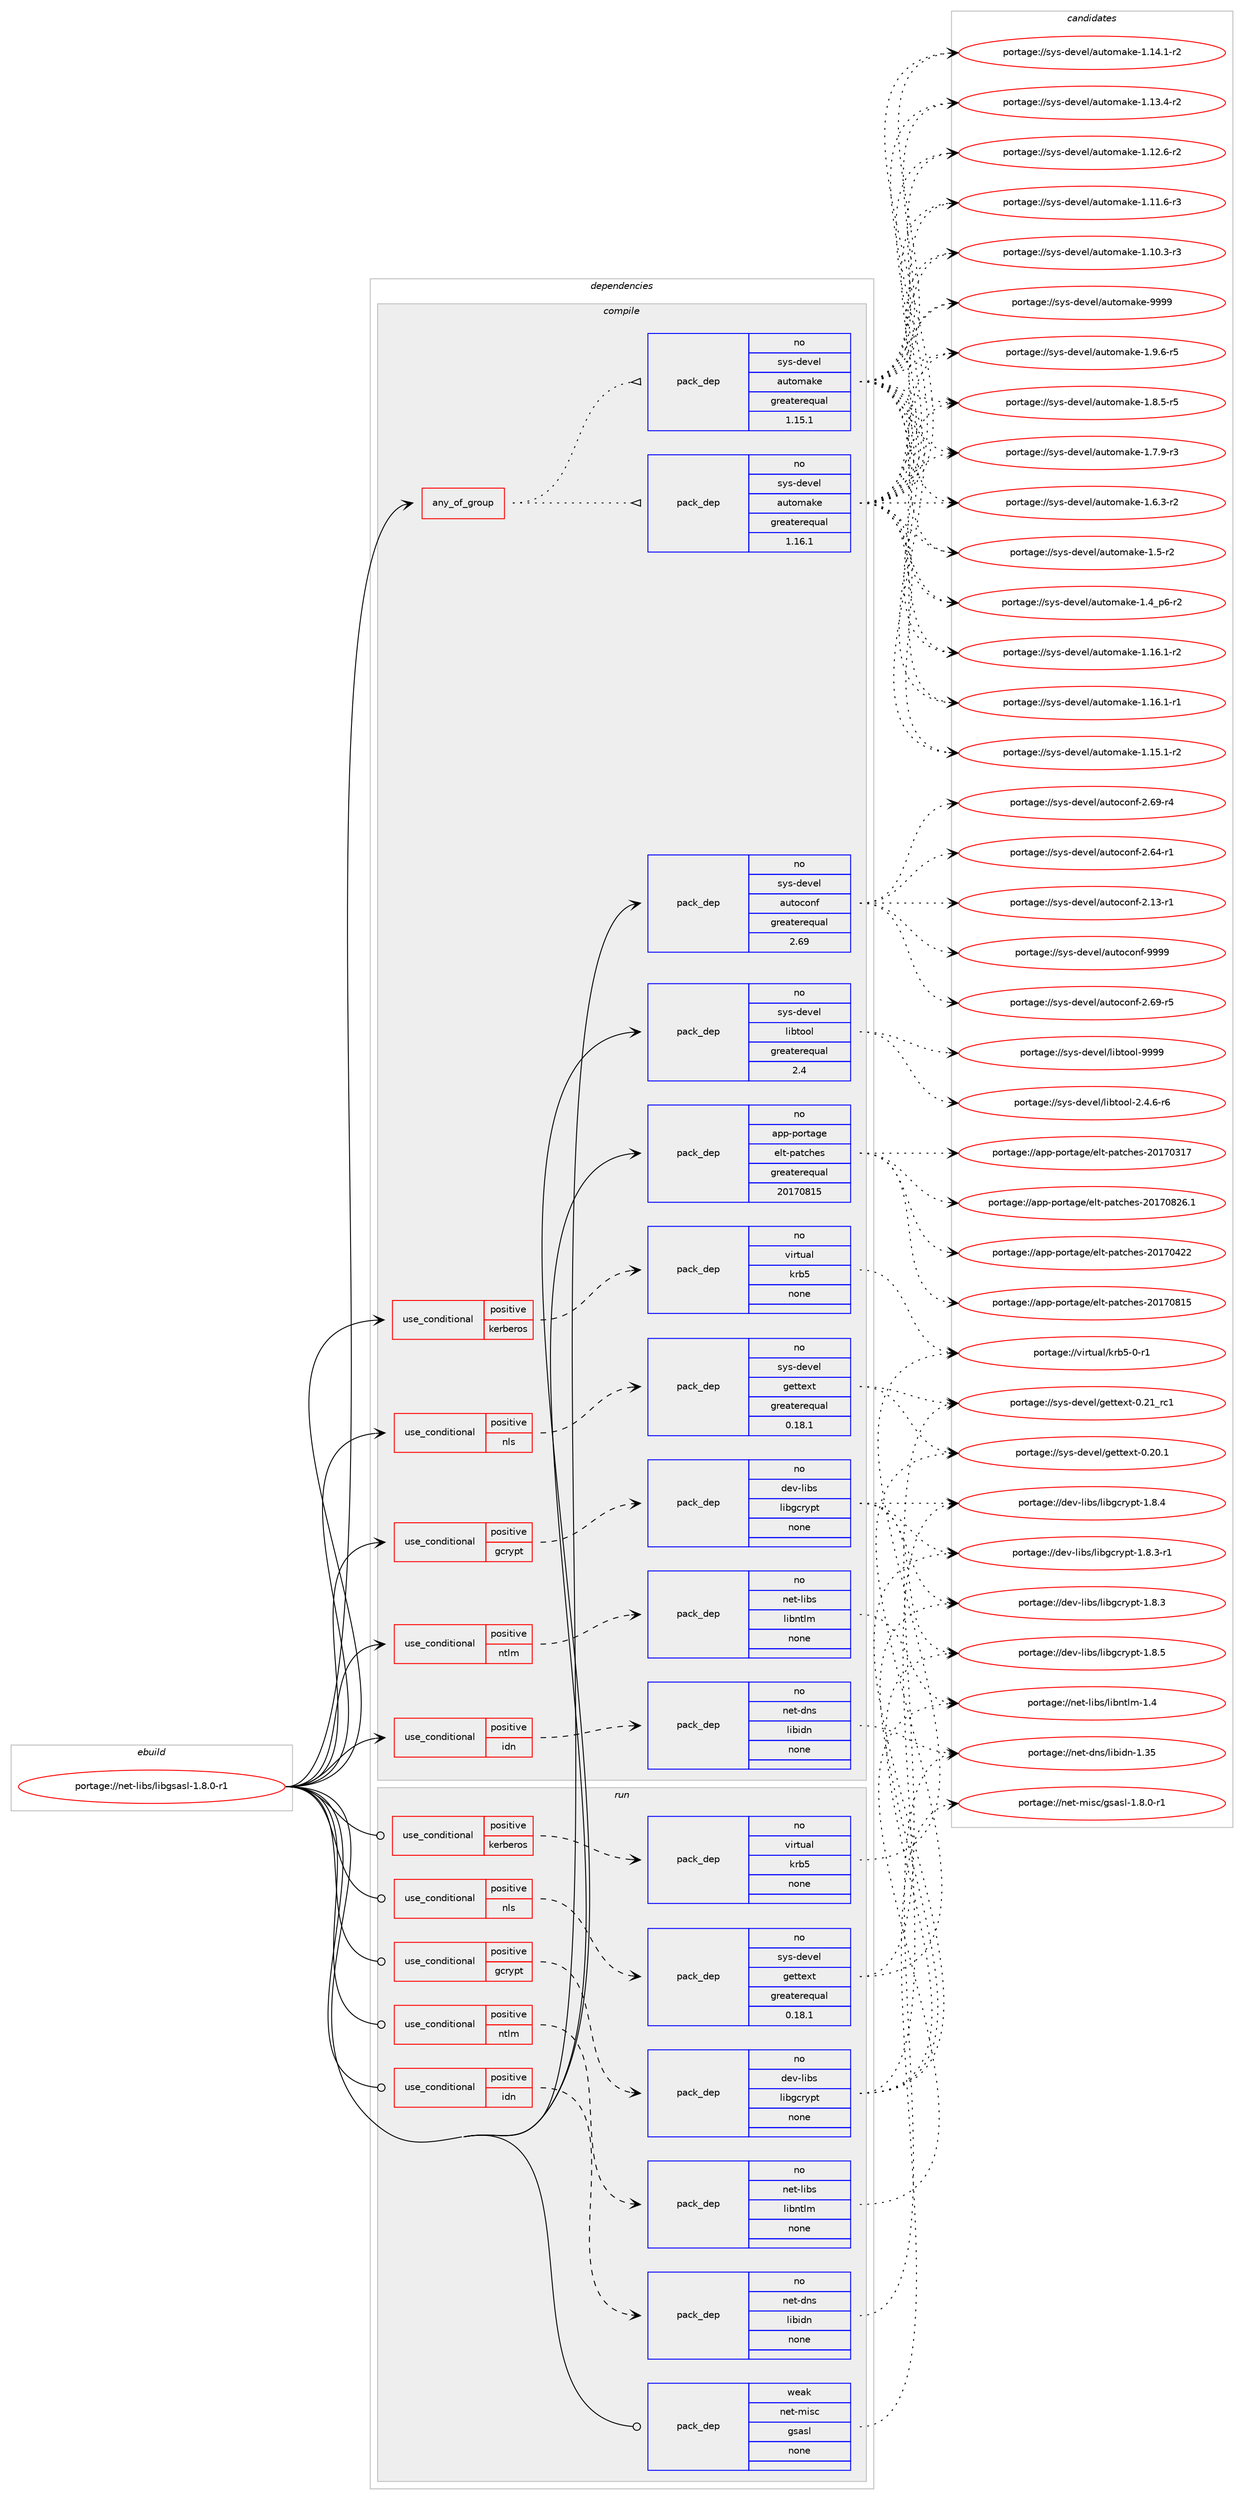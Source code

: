 digraph prolog {

# *************
# Graph options
# *************

newrank=true;
concentrate=true;
compound=true;
graph [rankdir=LR,fontname=Helvetica,fontsize=10,ranksep=1.5];#, ranksep=2.5, nodesep=0.2];
edge  [arrowhead=vee];
node  [fontname=Helvetica,fontsize=10];

# **********
# The ebuild
# **********

subgraph cluster_leftcol {
color=gray;
rank=same;
label=<<i>ebuild</i>>;
id [label="portage://net-libs/libgsasl-1.8.0-r1", color=red, width=4, href="../net-libs/libgsasl-1.8.0-r1.svg"];
}

# ****************
# The dependencies
# ****************

subgraph cluster_midcol {
color=gray;
label=<<i>dependencies</i>>;
subgraph cluster_compile {
fillcolor="#eeeeee";
style=filled;
label=<<i>compile</i>>;
subgraph any2025 {
dependency123615 [label=<<TABLE BORDER="0" CELLBORDER="1" CELLSPACING="0" CELLPADDING="4"><TR><TD CELLPADDING="10">any_of_group</TD></TR></TABLE>>, shape=none, color=red];subgraph pack95325 {
dependency123616 [label=<<TABLE BORDER="0" CELLBORDER="1" CELLSPACING="0" CELLPADDING="4" WIDTH="220"><TR><TD ROWSPAN="6" CELLPADDING="30">pack_dep</TD></TR><TR><TD WIDTH="110">no</TD></TR><TR><TD>sys-devel</TD></TR><TR><TD>automake</TD></TR><TR><TD>greaterequal</TD></TR><TR><TD>1.16.1</TD></TR></TABLE>>, shape=none, color=blue];
}
dependency123615:e -> dependency123616:w [weight=20,style="dotted",arrowhead="oinv"];
subgraph pack95326 {
dependency123617 [label=<<TABLE BORDER="0" CELLBORDER="1" CELLSPACING="0" CELLPADDING="4" WIDTH="220"><TR><TD ROWSPAN="6" CELLPADDING="30">pack_dep</TD></TR><TR><TD WIDTH="110">no</TD></TR><TR><TD>sys-devel</TD></TR><TR><TD>automake</TD></TR><TR><TD>greaterequal</TD></TR><TR><TD>1.15.1</TD></TR></TABLE>>, shape=none, color=blue];
}
dependency123615:e -> dependency123617:w [weight=20,style="dotted",arrowhead="oinv"];
}
id:e -> dependency123615:w [weight=20,style="solid",arrowhead="vee"];
subgraph cond26148 {
dependency123618 [label=<<TABLE BORDER="0" CELLBORDER="1" CELLSPACING="0" CELLPADDING="4"><TR><TD ROWSPAN="3" CELLPADDING="10">use_conditional</TD></TR><TR><TD>positive</TD></TR><TR><TD>gcrypt</TD></TR></TABLE>>, shape=none, color=red];
subgraph pack95327 {
dependency123619 [label=<<TABLE BORDER="0" CELLBORDER="1" CELLSPACING="0" CELLPADDING="4" WIDTH="220"><TR><TD ROWSPAN="6" CELLPADDING="30">pack_dep</TD></TR><TR><TD WIDTH="110">no</TD></TR><TR><TD>dev-libs</TD></TR><TR><TD>libgcrypt</TD></TR><TR><TD>none</TD></TR><TR><TD></TD></TR></TABLE>>, shape=none, color=blue];
}
dependency123618:e -> dependency123619:w [weight=20,style="dashed",arrowhead="vee"];
}
id:e -> dependency123618:w [weight=20,style="solid",arrowhead="vee"];
subgraph cond26149 {
dependency123620 [label=<<TABLE BORDER="0" CELLBORDER="1" CELLSPACING="0" CELLPADDING="4"><TR><TD ROWSPAN="3" CELLPADDING="10">use_conditional</TD></TR><TR><TD>positive</TD></TR><TR><TD>idn</TD></TR></TABLE>>, shape=none, color=red];
subgraph pack95328 {
dependency123621 [label=<<TABLE BORDER="0" CELLBORDER="1" CELLSPACING="0" CELLPADDING="4" WIDTH="220"><TR><TD ROWSPAN="6" CELLPADDING="30">pack_dep</TD></TR><TR><TD WIDTH="110">no</TD></TR><TR><TD>net-dns</TD></TR><TR><TD>libidn</TD></TR><TR><TD>none</TD></TR><TR><TD></TD></TR></TABLE>>, shape=none, color=blue];
}
dependency123620:e -> dependency123621:w [weight=20,style="dashed",arrowhead="vee"];
}
id:e -> dependency123620:w [weight=20,style="solid",arrowhead="vee"];
subgraph cond26150 {
dependency123622 [label=<<TABLE BORDER="0" CELLBORDER="1" CELLSPACING="0" CELLPADDING="4"><TR><TD ROWSPAN="3" CELLPADDING="10">use_conditional</TD></TR><TR><TD>positive</TD></TR><TR><TD>kerberos</TD></TR></TABLE>>, shape=none, color=red];
subgraph pack95329 {
dependency123623 [label=<<TABLE BORDER="0" CELLBORDER="1" CELLSPACING="0" CELLPADDING="4" WIDTH="220"><TR><TD ROWSPAN="6" CELLPADDING="30">pack_dep</TD></TR><TR><TD WIDTH="110">no</TD></TR><TR><TD>virtual</TD></TR><TR><TD>krb5</TD></TR><TR><TD>none</TD></TR><TR><TD></TD></TR></TABLE>>, shape=none, color=blue];
}
dependency123622:e -> dependency123623:w [weight=20,style="dashed",arrowhead="vee"];
}
id:e -> dependency123622:w [weight=20,style="solid",arrowhead="vee"];
subgraph cond26151 {
dependency123624 [label=<<TABLE BORDER="0" CELLBORDER="1" CELLSPACING="0" CELLPADDING="4"><TR><TD ROWSPAN="3" CELLPADDING="10">use_conditional</TD></TR><TR><TD>positive</TD></TR><TR><TD>nls</TD></TR></TABLE>>, shape=none, color=red];
subgraph pack95330 {
dependency123625 [label=<<TABLE BORDER="0" CELLBORDER="1" CELLSPACING="0" CELLPADDING="4" WIDTH="220"><TR><TD ROWSPAN="6" CELLPADDING="30">pack_dep</TD></TR><TR><TD WIDTH="110">no</TD></TR><TR><TD>sys-devel</TD></TR><TR><TD>gettext</TD></TR><TR><TD>greaterequal</TD></TR><TR><TD>0.18.1</TD></TR></TABLE>>, shape=none, color=blue];
}
dependency123624:e -> dependency123625:w [weight=20,style="dashed",arrowhead="vee"];
}
id:e -> dependency123624:w [weight=20,style="solid",arrowhead="vee"];
subgraph cond26152 {
dependency123626 [label=<<TABLE BORDER="0" CELLBORDER="1" CELLSPACING="0" CELLPADDING="4"><TR><TD ROWSPAN="3" CELLPADDING="10">use_conditional</TD></TR><TR><TD>positive</TD></TR><TR><TD>ntlm</TD></TR></TABLE>>, shape=none, color=red];
subgraph pack95331 {
dependency123627 [label=<<TABLE BORDER="0" CELLBORDER="1" CELLSPACING="0" CELLPADDING="4" WIDTH="220"><TR><TD ROWSPAN="6" CELLPADDING="30">pack_dep</TD></TR><TR><TD WIDTH="110">no</TD></TR><TR><TD>net-libs</TD></TR><TR><TD>libntlm</TD></TR><TR><TD>none</TD></TR><TR><TD></TD></TR></TABLE>>, shape=none, color=blue];
}
dependency123626:e -> dependency123627:w [weight=20,style="dashed",arrowhead="vee"];
}
id:e -> dependency123626:w [weight=20,style="solid",arrowhead="vee"];
subgraph pack95332 {
dependency123628 [label=<<TABLE BORDER="0" CELLBORDER="1" CELLSPACING="0" CELLPADDING="4" WIDTH="220"><TR><TD ROWSPAN="6" CELLPADDING="30">pack_dep</TD></TR><TR><TD WIDTH="110">no</TD></TR><TR><TD>app-portage</TD></TR><TR><TD>elt-patches</TD></TR><TR><TD>greaterequal</TD></TR><TR><TD>20170815</TD></TR></TABLE>>, shape=none, color=blue];
}
id:e -> dependency123628:w [weight=20,style="solid",arrowhead="vee"];
subgraph pack95333 {
dependency123629 [label=<<TABLE BORDER="0" CELLBORDER="1" CELLSPACING="0" CELLPADDING="4" WIDTH="220"><TR><TD ROWSPAN="6" CELLPADDING="30">pack_dep</TD></TR><TR><TD WIDTH="110">no</TD></TR><TR><TD>sys-devel</TD></TR><TR><TD>autoconf</TD></TR><TR><TD>greaterequal</TD></TR><TR><TD>2.69</TD></TR></TABLE>>, shape=none, color=blue];
}
id:e -> dependency123629:w [weight=20,style="solid",arrowhead="vee"];
subgraph pack95334 {
dependency123630 [label=<<TABLE BORDER="0" CELLBORDER="1" CELLSPACING="0" CELLPADDING="4" WIDTH="220"><TR><TD ROWSPAN="6" CELLPADDING="30">pack_dep</TD></TR><TR><TD WIDTH="110">no</TD></TR><TR><TD>sys-devel</TD></TR><TR><TD>libtool</TD></TR><TR><TD>greaterequal</TD></TR><TR><TD>2.4</TD></TR></TABLE>>, shape=none, color=blue];
}
id:e -> dependency123630:w [weight=20,style="solid",arrowhead="vee"];
}
subgraph cluster_compileandrun {
fillcolor="#eeeeee";
style=filled;
label=<<i>compile and run</i>>;
}
subgraph cluster_run {
fillcolor="#eeeeee";
style=filled;
label=<<i>run</i>>;
subgraph cond26153 {
dependency123631 [label=<<TABLE BORDER="0" CELLBORDER="1" CELLSPACING="0" CELLPADDING="4"><TR><TD ROWSPAN="3" CELLPADDING="10">use_conditional</TD></TR><TR><TD>positive</TD></TR><TR><TD>gcrypt</TD></TR></TABLE>>, shape=none, color=red];
subgraph pack95335 {
dependency123632 [label=<<TABLE BORDER="0" CELLBORDER="1" CELLSPACING="0" CELLPADDING="4" WIDTH="220"><TR><TD ROWSPAN="6" CELLPADDING="30">pack_dep</TD></TR><TR><TD WIDTH="110">no</TD></TR><TR><TD>dev-libs</TD></TR><TR><TD>libgcrypt</TD></TR><TR><TD>none</TD></TR><TR><TD></TD></TR></TABLE>>, shape=none, color=blue];
}
dependency123631:e -> dependency123632:w [weight=20,style="dashed",arrowhead="vee"];
}
id:e -> dependency123631:w [weight=20,style="solid",arrowhead="odot"];
subgraph cond26154 {
dependency123633 [label=<<TABLE BORDER="0" CELLBORDER="1" CELLSPACING="0" CELLPADDING="4"><TR><TD ROWSPAN="3" CELLPADDING="10">use_conditional</TD></TR><TR><TD>positive</TD></TR><TR><TD>idn</TD></TR></TABLE>>, shape=none, color=red];
subgraph pack95336 {
dependency123634 [label=<<TABLE BORDER="0" CELLBORDER="1" CELLSPACING="0" CELLPADDING="4" WIDTH="220"><TR><TD ROWSPAN="6" CELLPADDING="30">pack_dep</TD></TR><TR><TD WIDTH="110">no</TD></TR><TR><TD>net-dns</TD></TR><TR><TD>libidn</TD></TR><TR><TD>none</TD></TR><TR><TD></TD></TR></TABLE>>, shape=none, color=blue];
}
dependency123633:e -> dependency123634:w [weight=20,style="dashed",arrowhead="vee"];
}
id:e -> dependency123633:w [weight=20,style="solid",arrowhead="odot"];
subgraph cond26155 {
dependency123635 [label=<<TABLE BORDER="0" CELLBORDER="1" CELLSPACING="0" CELLPADDING="4"><TR><TD ROWSPAN="3" CELLPADDING="10">use_conditional</TD></TR><TR><TD>positive</TD></TR><TR><TD>kerberos</TD></TR></TABLE>>, shape=none, color=red];
subgraph pack95337 {
dependency123636 [label=<<TABLE BORDER="0" CELLBORDER="1" CELLSPACING="0" CELLPADDING="4" WIDTH="220"><TR><TD ROWSPAN="6" CELLPADDING="30">pack_dep</TD></TR><TR><TD WIDTH="110">no</TD></TR><TR><TD>virtual</TD></TR><TR><TD>krb5</TD></TR><TR><TD>none</TD></TR><TR><TD></TD></TR></TABLE>>, shape=none, color=blue];
}
dependency123635:e -> dependency123636:w [weight=20,style="dashed",arrowhead="vee"];
}
id:e -> dependency123635:w [weight=20,style="solid",arrowhead="odot"];
subgraph cond26156 {
dependency123637 [label=<<TABLE BORDER="0" CELLBORDER="1" CELLSPACING="0" CELLPADDING="4"><TR><TD ROWSPAN="3" CELLPADDING="10">use_conditional</TD></TR><TR><TD>positive</TD></TR><TR><TD>nls</TD></TR></TABLE>>, shape=none, color=red];
subgraph pack95338 {
dependency123638 [label=<<TABLE BORDER="0" CELLBORDER="1" CELLSPACING="0" CELLPADDING="4" WIDTH="220"><TR><TD ROWSPAN="6" CELLPADDING="30">pack_dep</TD></TR><TR><TD WIDTH="110">no</TD></TR><TR><TD>sys-devel</TD></TR><TR><TD>gettext</TD></TR><TR><TD>greaterequal</TD></TR><TR><TD>0.18.1</TD></TR></TABLE>>, shape=none, color=blue];
}
dependency123637:e -> dependency123638:w [weight=20,style="dashed",arrowhead="vee"];
}
id:e -> dependency123637:w [weight=20,style="solid",arrowhead="odot"];
subgraph cond26157 {
dependency123639 [label=<<TABLE BORDER="0" CELLBORDER="1" CELLSPACING="0" CELLPADDING="4"><TR><TD ROWSPAN="3" CELLPADDING="10">use_conditional</TD></TR><TR><TD>positive</TD></TR><TR><TD>ntlm</TD></TR></TABLE>>, shape=none, color=red];
subgraph pack95339 {
dependency123640 [label=<<TABLE BORDER="0" CELLBORDER="1" CELLSPACING="0" CELLPADDING="4" WIDTH="220"><TR><TD ROWSPAN="6" CELLPADDING="30">pack_dep</TD></TR><TR><TD WIDTH="110">no</TD></TR><TR><TD>net-libs</TD></TR><TR><TD>libntlm</TD></TR><TR><TD>none</TD></TR><TR><TD></TD></TR></TABLE>>, shape=none, color=blue];
}
dependency123639:e -> dependency123640:w [weight=20,style="dashed",arrowhead="vee"];
}
id:e -> dependency123639:w [weight=20,style="solid",arrowhead="odot"];
subgraph pack95340 {
dependency123641 [label=<<TABLE BORDER="0" CELLBORDER="1" CELLSPACING="0" CELLPADDING="4" WIDTH="220"><TR><TD ROWSPAN="6" CELLPADDING="30">pack_dep</TD></TR><TR><TD WIDTH="110">weak</TD></TR><TR><TD>net-misc</TD></TR><TR><TD>gsasl</TD></TR><TR><TD>none</TD></TR><TR><TD></TD></TR></TABLE>>, shape=none, color=blue];
}
id:e -> dependency123641:w [weight=20,style="solid",arrowhead="odot"];
}
}

# **************
# The candidates
# **************

subgraph cluster_choices {
rank=same;
color=gray;
label=<<i>candidates</i>>;

subgraph choice95325 {
color=black;
nodesep=1;
choice115121115451001011181011084797117116111109971071014557575757 [label="portage://sys-devel/automake-9999", color=red, width=4,href="../sys-devel/automake-9999.svg"];
choice115121115451001011181011084797117116111109971071014549465746544511453 [label="portage://sys-devel/automake-1.9.6-r5", color=red, width=4,href="../sys-devel/automake-1.9.6-r5.svg"];
choice115121115451001011181011084797117116111109971071014549465646534511453 [label="portage://sys-devel/automake-1.8.5-r5", color=red, width=4,href="../sys-devel/automake-1.8.5-r5.svg"];
choice115121115451001011181011084797117116111109971071014549465546574511451 [label="portage://sys-devel/automake-1.7.9-r3", color=red, width=4,href="../sys-devel/automake-1.7.9-r3.svg"];
choice115121115451001011181011084797117116111109971071014549465446514511450 [label="portage://sys-devel/automake-1.6.3-r2", color=red, width=4,href="../sys-devel/automake-1.6.3-r2.svg"];
choice11512111545100101118101108479711711611110997107101454946534511450 [label="portage://sys-devel/automake-1.5-r2", color=red, width=4,href="../sys-devel/automake-1.5-r2.svg"];
choice115121115451001011181011084797117116111109971071014549465295112544511450 [label="portage://sys-devel/automake-1.4_p6-r2", color=red, width=4,href="../sys-devel/automake-1.4_p6-r2.svg"];
choice11512111545100101118101108479711711611110997107101454946495446494511450 [label="portage://sys-devel/automake-1.16.1-r2", color=red, width=4,href="../sys-devel/automake-1.16.1-r2.svg"];
choice11512111545100101118101108479711711611110997107101454946495446494511449 [label="portage://sys-devel/automake-1.16.1-r1", color=red, width=4,href="../sys-devel/automake-1.16.1-r1.svg"];
choice11512111545100101118101108479711711611110997107101454946495346494511450 [label="portage://sys-devel/automake-1.15.1-r2", color=red, width=4,href="../sys-devel/automake-1.15.1-r2.svg"];
choice11512111545100101118101108479711711611110997107101454946495246494511450 [label="portage://sys-devel/automake-1.14.1-r2", color=red, width=4,href="../sys-devel/automake-1.14.1-r2.svg"];
choice11512111545100101118101108479711711611110997107101454946495146524511450 [label="portage://sys-devel/automake-1.13.4-r2", color=red, width=4,href="../sys-devel/automake-1.13.4-r2.svg"];
choice11512111545100101118101108479711711611110997107101454946495046544511450 [label="portage://sys-devel/automake-1.12.6-r2", color=red, width=4,href="../sys-devel/automake-1.12.6-r2.svg"];
choice11512111545100101118101108479711711611110997107101454946494946544511451 [label="portage://sys-devel/automake-1.11.6-r3", color=red, width=4,href="../sys-devel/automake-1.11.6-r3.svg"];
choice11512111545100101118101108479711711611110997107101454946494846514511451 [label="portage://sys-devel/automake-1.10.3-r3", color=red, width=4,href="../sys-devel/automake-1.10.3-r3.svg"];
dependency123616:e -> choice115121115451001011181011084797117116111109971071014557575757:w [style=dotted,weight="100"];
dependency123616:e -> choice115121115451001011181011084797117116111109971071014549465746544511453:w [style=dotted,weight="100"];
dependency123616:e -> choice115121115451001011181011084797117116111109971071014549465646534511453:w [style=dotted,weight="100"];
dependency123616:e -> choice115121115451001011181011084797117116111109971071014549465546574511451:w [style=dotted,weight="100"];
dependency123616:e -> choice115121115451001011181011084797117116111109971071014549465446514511450:w [style=dotted,weight="100"];
dependency123616:e -> choice11512111545100101118101108479711711611110997107101454946534511450:w [style=dotted,weight="100"];
dependency123616:e -> choice115121115451001011181011084797117116111109971071014549465295112544511450:w [style=dotted,weight="100"];
dependency123616:e -> choice11512111545100101118101108479711711611110997107101454946495446494511450:w [style=dotted,weight="100"];
dependency123616:e -> choice11512111545100101118101108479711711611110997107101454946495446494511449:w [style=dotted,weight="100"];
dependency123616:e -> choice11512111545100101118101108479711711611110997107101454946495346494511450:w [style=dotted,weight="100"];
dependency123616:e -> choice11512111545100101118101108479711711611110997107101454946495246494511450:w [style=dotted,weight="100"];
dependency123616:e -> choice11512111545100101118101108479711711611110997107101454946495146524511450:w [style=dotted,weight="100"];
dependency123616:e -> choice11512111545100101118101108479711711611110997107101454946495046544511450:w [style=dotted,weight="100"];
dependency123616:e -> choice11512111545100101118101108479711711611110997107101454946494946544511451:w [style=dotted,weight="100"];
dependency123616:e -> choice11512111545100101118101108479711711611110997107101454946494846514511451:w [style=dotted,weight="100"];
}
subgraph choice95326 {
color=black;
nodesep=1;
choice115121115451001011181011084797117116111109971071014557575757 [label="portage://sys-devel/automake-9999", color=red, width=4,href="../sys-devel/automake-9999.svg"];
choice115121115451001011181011084797117116111109971071014549465746544511453 [label="portage://sys-devel/automake-1.9.6-r5", color=red, width=4,href="../sys-devel/automake-1.9.6-r5.svg"];
choice115121115451001011181011084797117116111109971071014549465646534511453 [label="portage://sys-devel/automake-1.8.5-r5", color=red, width=4,href="../sys-devel/automake-1.8.5-r5.svg"];
choice115121115451001011181011084797117116111109971071014549465546574511451 [label="portage://sys-devel/automake-1.7.9-r3", color=red, width=4,href="../sys-devel/automake-1.7.9-r3.svg"];
choice115121115451001011181011084797117116111109971071014549465446514511450 [label="portage://sys-devel/automake-1.6.3-r2", color=red, width=4,href="../sys-devel/automake-1.6.3-r2.svg"];
choice11512111545100101118101108479711711611110997107101454946534511450 [label="portage://sys-devel/automake-1.5-r2", color=red, width=4,href="../sys-devel/automake-1.5-r2.svg"];
choice115121115451001011181011084797117116111109971071014549465295112544511450 [label="portage://sys-devel/automake-1.4_p6-r2", color=red, width=4,href="../sys-devel/automake-1.4_p6-r2.svg"];
choice11512111545100101118101108479711711611110997107101454946495446494511450 [label="portage://sys-devel/automake-1.16.1-r2", color=red, width=4,href="../sys-devel/automake-1.16.1-r2.svg"];
choice11512111545100101118101108479711711611110997107101454946495446494511449 [label="portage://sys-devel/automake-1.16.1-r1", color=red, width=4,href="../sys-devel/automake-1.16.1-r1.svg"];
choice11512111545100101118101108479711711611110997107101454946495346494511450 [label="portage://sys-devel/automake-1.15.1-r2", color=red, width=4,href="../sys-devel/automake-1.15.1-r2.svg"];
choice11512111545100101118101108479711711611110997107101454946495246494511450 [label="portage://sys-devel/automake-1.14.1-r2", color=red, width=4,href="../sys-devel/automake-1.14.1-r2.svg"];
choice11512111545100101118101108479711711611110997107101454946495146524511450 [label="portage://sys-devel/automake-1.13.4-r2", color=red, width=4,href="../sys-devel/automake-1.13.4-r2.svg"];
choice11512111545100101118101108479711711611110997107101454946495046544511450 [label="portage://sys-devel/automake-1.12.6-r2", color=red, width=4,href="../sys-devel/automake-1.12.6-r2.svg"];
choice11512111545100101118101108479711711611110997107101454946494946544511451 [label="portage://sys-devel/automake-1.11.6-r3", color=red, width=4,href="../sys-devel/automake-1.11.6-r3.svg"];
choice11512111545100101118101108479711711611110997107101454946494846514511451 [label="portage://sys-devel/automake-1.10.3-r3", color=red, width=4,href="../sys-devel/automake-1.10.3-r3.svg"];
dependency123617:e -> choice115121115451001011181011084797117116111109971071014557575757:w [style=dotted,weight="100"];
dependency123617:e -> choice115121115451001011181011084797117116111109971071014549465746544511453:w [style=dotted,weight="100"];
dependency123617:e -> choice115121115451001011181011084797117116111109971071014549465646534511453:w [style=dotted,weight="100"];
dependency123617:e -> choice115121115451001011181011084797117116111109971071014549465546574511451:w [style=dotted,weight="100"];
dependency123617:e -> choice115121115451001011181011084797117116111109971071014549465446514511450:w [style=dotted,weight="100"];
dependency123617:e -> choice11512111545100101118101108479711711611110997107101454946534511450:w [style=dotted,weight="100"];
dependency123617:e -> choice115121115451001011181011084797117116111109971071014549465295112544511450:w [style=dotted,weight="100"];
dependency123617:e -> choice11512111545100101118101108479711711611110997107101454946495446494511450:w [style=dotted,weight="100"];
dependency123617:e -> choice11512111545100101118101108479711711611110997107101454946495446494511449:w [style=dotted,weight="100"];
dependency123617:e -> choice11512111545100101118101108479711711611110997107101454946495346494511450:w [style=dotted,weight="100"];
dependency123617:e -> choice11512111545100101118101108479711711611110997107101454946495246494511450:w [style=dotted,weight="100"];
dependency123617:e -> choice11512111545100101118101108479711711611110997107101454946495146524511450:w [style=dotted,weight="100"];
dependency123617:e -> choice11512111545100101118101108479711711611110997107101454946495046544511450:w [style=dotted,weight="100"];
dependency123617:e -> choice11512111545100101118101108479711711611110997107101454946494946544511451:w [style=dotted,weight="100"];
dependency123617:e -> choice11512111545100101118101108479711711611110997107101454946494846514511451:w [style=dotted,weight="100"];
}
subgraph choice95327 {
color=black;
nodesep=1;
choice1001011184510810598115471081059810399114121112116454946564653 [label="portage://dev-libs/libgcrypt-1.8.5", color=red, width=4,href="../dev-libs/libgcrypt-1.8.5.svg"];
choice1001011184510810598115471081059810399114121112116454946564652 [label="portage://dev-libs/libgcrypt-1.8.4", color=red, width=4,href="../dev-libs/libgcrypt-1.8.4.svg"];
choice10010111845108105981154710810598103991141211121164549465646514511449 [label="portage://dev-libs/libgcrypt-1.8.3-r1", color=red, width=4,href="../dev-libs/libgcrypt-1.8.3-r1.svg"];
choice1001011184510810598115471081059810399114121112116454946564651 [label="portage://dev-libs/libgcrypt-1.8.3", color=red, width=4,href="../dev-libs/libgcrypt-1.8.3.svg"];
dependency123619:e -> choice1001011184510810598115471081059810399114121112116454946564653:w [style=dotted,weight="100"];
dependency123619:e -> choice1001011184510810598115471081059810399114121112116454946564652:w [style=dotted,weight="100"];
dependency123619:e -> choice10010111845108105981154710810598103991141211121164549465646514511449:w [style=dotted,weight="100"];
dependency123619:e -> choice1001011184510810598115471081059810399114121112116454946564651:w [style=dotted,weight="100"];
}
subgraph choice95328 {
color=black;
nodesep=1;
choice1101011164510011011547108105981051001104549465153 [label="portage://net-dns/libidn-1.35", color=red, width=4,href="../net-dns/libidn-1.35.svg"];
dependency123621:e -> choice1101011164510011011547108105981051001104549465153:w [style=dotted,weight="100"];
}
subgraph choice95329 {
color=black;
nodesep=1;
choice1181051141161179710847107114985345484511449 [label="portage://virtual/krb5-0-r1", color=red, width=4,href="../virtual/krb5-0-r1.svg"];
dependency123623:e -> choice1181051141161179710847107114985345484511449:w [style=dotted,weight="100"];
}
subgraph choice95330 {
color=black;
nodesep=1;
choice11512111545100101118101108471031011161161011201164548465049951149949 [label="portage://sys-devel/gettext-0.21_rc1", color=red, width=4,href="../sys-devel/gettext-0.21_rc1.svg"];
choice115121115451001011181011084710310111611610112011645484650484649 [label="portage://sys-devel/gettext-0.20.1", color=red, width=4,href="../sys-devel/gettext-0.20.1.svg"];
dependency123625:e -> choice11512111545100101118101108471031011161161011201164548465049951149949:w [style=dotted,weight="100"];
dependency123625:e -> choice115121115451001011181011084710310111611610112011645484650484649:w [style=dotted,weight="100"];
}
subgraph choice95331 {
color=black;
nodesep=1;
choice1101011164510810598115471081059811011610810945494652 [label="portage://net-libs/libntlm-1.4", color=red, width=4,href="../net-libs/libntlm-1.4.svg"];
dependency123627:e -> choice1101011164510810598115471081059811011610810945494652:w [style=dotted,weight="100"];
}
subgraph choice95332 {
color=black;
nodesep=1;
choice971121124511211111411697103101471011081164511297116991041011154550484955485650544649 [label="portage://app-portage/elt-patches-20170826.1", color=red, width=4,href="../app-portage/elt-patches-20170826.1.svg"];
choice97112112451121111141169710310147101108116451129711699104101115455048495548564953 [label="portage://app-portage/elt-patches-20170815", color=red, width=4,href="../app-portage/elt-patches-20170815.svg"];
choice97112112451121111141169710310147101108116451129711699104101115455048495548525050 [label="portage://app-portage/elt-patches-20170422", color=red, width=4,href="../app-portage/elt-patches-20170422.svg"];
choice97112112451121111141169710310147101108116451129711699104101115455048495548514955 [label="portage://app-portage/elt-patches-20170317", color=red, width=4,href="../app-portage/elt-patches-20170317.svg"];
dependency123628:e -> choice971121124511211111411697103101471011081164511297116991041011154550484955485650544649:w [style=dotted,weight="100"];
dependency123628:e -> choice97112112451121111141169710310147101108116451129711699104101115455048495548564953:w [style=dotted,weight="100"];
dependency123628:e -> choice97112112451121111141169710310147101108116451129711699104101115455048495548525050:w [style=dotted,weight="100"];
dependency123628:e -> choice97112112451121111141169710310147101108116451129711699104101115455048495548514955:w [style=dotted,weight="100"];
}
subgraph choice95333 {
color=black;
nodesep=1;
choice115121115451001011181011084797117116111991111101024557575757 [label="portage://sys-devel/autoconf-9999", color=red, width=4,href="../sys-devel/autoconf-9999.svg"];
choice1151211154510010111810110847971171161119911111010245504654574511453 [label="portage://sys-devel/autoconf-2.69-r5", color=red, width=4,href="../sys-devel/autoconf-2.69-r5.svg"];
choice1151211154510010111810110847971171161119911111010245504654574511452 [label="portage://sys-devel/autoconf-2.69-r4", color=red, width=4,href="../sys-devel/autoconf-2.69-r4.svg"];
choice1151211154510010111810110847971171161119911111010245504654524511449 [label="portage://sys-devel/autoconf-2.64-r1", color=red, width=4,href="../sys-devel/autoconf-2.64-r1.svg"];
choice1151211154510010111810110847971171161119911111010245504649514511449 [label="portage://sys-devel/autoconf-2.13-r1", color=red, width=4,href="../sys-devel/autoconf-2.13-r1.svg"];
dependency123629:e -> choice115121115451001011181011084797117116111991111101024557575757:w [style=dotted,weight="100"];
dependency123629:e -> choice1151211154510010111810110847971171161119911111010245504654574511453:w [style=dotted,weight="100"];
dependency123629:e -> choice1151211154510010111810110847971171161119911111010245504654574511452:w [style=dotted,weight="100"];
dependency123629:e -> choice1151211154510010111810110847971171161119911111010245504654524511449:w [style=dotted,weight="100"];
dependency123629:e -> choice1151211154510010111810110847971171161119911111010245504649514511449:w [style=dotted,weight="100"];
}
subgraph choice95334 {
color=black;
nodesep=1;
choice1151211154510010111810110847108105981161111111084557575757 [label="portage://sys-devel/libtool-9999", color=red, width=4,href="../sys-devel/libtool-9999.svg"];
choice1151211154510010111810110847108105981161111111084550465246544511454 [label="portage://sys-devel/libtool-2.4.6-r6", color=red, width=4,href="../sys-devel/libtool-2.4.6-r6.svg"];
dependency123630:e -> choice1151211154510010111810110847108105981161111111084557575757:w [style=dotted,weight="100"];
dependency123630:e -> choice1151211154510010111810110847108105981161111111084550465246544511454:w [style=dotted,weight="100"];
}
subgraph choice95335 {
color=black;
nodesep=1;
choice1001011184510810598115471081059810399114121112116454946564653 [label="portage://dev-libs/libgcrypt-1.8.5", color=red, width=4,href="../dev-libs/libgcrypt-1.8.5.svg"];
choice1001011184510810598115471081059810399114121112116454946564652 [label="portage://dev-libs/libgcrypt-1.8.4", color=red, width=4,href="../dev-libs/libgcrypt-1.8.4.svg"];
choice10010111845108105981154710810598103991141211121164549465646514511449 [label="portage://dev-libs/libgcrypt-1.8.3-r1", color=red, width=4,href="../dev-libs/libgcrypt-1.8.3-r1.svg"];
choice1001011184510810598115471081059810399114121112116454946564651 [label="portage://dev-libs/libgcrypt-1.8.3", color=red, width=4,href="../dev-libs/libgcrypt-1.8.3.svg"];
dependency123632:e -> choice1001011184510810598115471081059810399114121112116454946564653:w [style=dotted,weight="100"];
dependency123632:e -> choice1001011184510810598115471081059810399114121112116454946564652:w [style=dotted,weight="100"];
dependency123632:e -> choice10010111845108105981154710810598103991141211121164549465646514511449:w [style=dotted,weight="100"];
dependency123632:e -> choice1001011184510810598115471081059810399114121112116454946564651:w [style=dotted,weight="100"];
}
subgraph choice95336 {
color=black;
nodesep=1;
choice1101011164510011011547108105981051001104549465153 [label="portage://net-dns/libidn-1.35", color=red, width=4,href="../net-dns/libidn-1.35.svg"];
dependency123634:e -> choice1101011164510011011547108105981051001104549465153:w [style=dotted,weight="100"];
}
subgraph choice95337 {
color=black;
nodesep=1;
choice1181051141161179710847107114985345484511449 [label="portage://virtual/krb5-0-r1", color=red, width=4,href="../virtual/krb5-0-r1.svg"];
dependency123636:e -> choice1181051141161179710847107114985345484511449:w [style=dotted,weight="100"];
}
subgraph choice95338 {
color=black;
nodesep=1;
choice11512111545100101118101108471031011161161011201164548465049951149949 [label="portage://sys-devel/gettext-0.21_rc1", color=red, width=4,href="../sys-devel/gettext-0.21_rc1.svg"];
choice115121115451001011181011084710310111611610112011645484650484649 [label="portage://sys-devel/gettext-0.20.1", color=red, width=4,href="../sys-devel/gettext-0.20.1.svg"];
dependency123638:e -> choice11512111545100101118101108471031011161161011201164548465049951149949:w [style=dotted,weight="100"];
dependency123638:e -> choice115121115451001011181011084710310111611610112011645484650484649:w [style=dotted,weight="100"];
}
subgraph choice95339 {
color=black;
nodesep=1;
choice1101011164510810598115471081059811011610810945494652 [label="portage://net-libs/libntlm-1.4", color=red, width=4,href="../net-libs/libntlm-1.4.svg"];
dependency123640:e -> choice1101011164510810598115471081059811011610810945494652:w [style=dotted,weight="100"];
}
subgraph choice95340 {
color=black;
nodesep=1;
choice110101116451091051159947103115971151084549465646484511449 [label="portage://net-misc/gsasl-1.8.0-r1", color=red, width=4,href="../net-misc/gsasl-1.8.0-r1.svg"];
dependency123641:e -> choice110101116451091051159947103115971151084549465646484511449:w [style=dotted,weight="100"];
}
}

}
